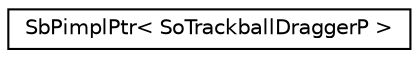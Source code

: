 digraph "Graphical Class Hierarchy"
{
 // LATEX_PDF_SIZE
  edge [fontname="Helvetica",fontsize="10",labelfontname="Helvetica",labelfontsize="10"];
  node [fontname="Helvetica",fontsize="10",shape=record];
  rankdir="LR";
  Node0 [label="SbPimplPtr\< SoTrackballDraggerP \>",height=0.2,width=0.4,color="black", fillcolor="white", style="filled",URL="$classSbPimplPtr.html",tooltip=" "];
}
